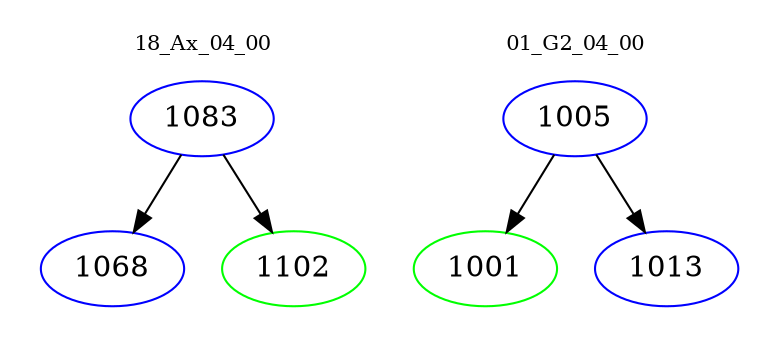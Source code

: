 digraph{
subgraph cluster_0 {
color = white
label = "18_Ax_04_00";
fontsize=10;
T0_1083 [label="1083", color="blue"]
T0_1083 -> T0_1068 [color="black"]
T0_1068 [label="1068", color="blue"]
T0_1083 -> T0_1102 [color="black"]
T0_1102 [label="1102", color="green"]
}
subgraph cluster_1 {
color = white
label = "01_G2_04_00";
fontsize=10;
T1_1005 [label="1005", color="blue"]
T1_1005 -> T1_1001 [color="black"]
T1_1001 [label="1001", color="green"]
T1_1005 -> T1_1013 [color="black"]
T1_1013 [label="1013", color="blue"]
}
}

